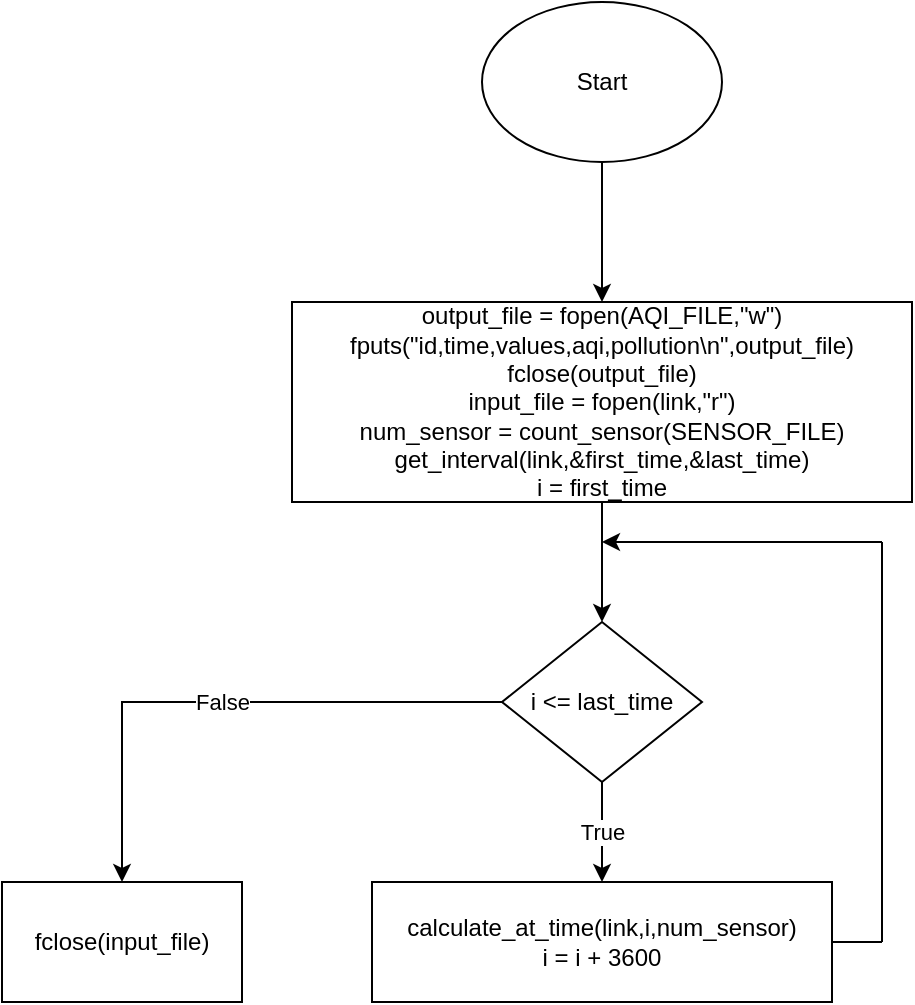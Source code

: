 <mxfile version="20.8.5" type="github">
  <diagram id="MGv-1iBuWloqpqh3Y2Iy" name="Page-1">
    <mxGraphModel dx="1276" dy="527" grid="1" gridSize="10" guides="1" tooltips="1" connect="1" arrows="1" fold="1" page="1" pageScale="1" pageWidth="850" pageHeight="1100" math="0" shadow="0">
      <root>
        <mxCell id="0" />
        <mxCell id="1" parent="0" />
        <mxCell id="b6pIUQBmjchdlFa7ZCFq-53" value="" style="edgeStyle=orthogonalEdgeStyle;rounded=0;orthogonalLoop=1;jettySize=auto;html=1;" edge="1" parent="1" source="b6pIUQBmjchdlFa7ZCFq-51" target="b6pIUQBmjchdlFa7ZCFq-52">
          <mxGeometry relative="1" as="geometry" />
        </mxCell>
        <mxCell id="b6pIUQBmjchdlFa7ZCFq-51" value="Start" style="ellipse;whiteSpace=wrap;html=1;" vertex="1" parent="1">
          <mxGeometry x="360" y="10" width="120" height="80" as="geometry" />
        </mxCell>
        <mxCell id="b6pIUQBmjchdlFa7ZCFq-55" value="" style="edgeStyle=orthogonalEdgeStyle;rounded=0;orthogonalLoop=1;jettySize=auto;html=1;" edge="1" parent="1" source="b6pIUQBmjchdlFa7ZCFq-52" target="b6pIUQBmjchdlFa7ZCFq-54">
          <mxGeometry relative="1" as="geometry" />
        </mxCell>
        <mxCell id="b6pIUQBmjchdlFa7ZCFq-52" value="output_file = fopen(AQI_FILE,&quot;w&quot;)&lt;br&gt;fputs(&quot;id,time,values,aqi,pollution\n&quot;,output_file)&lt;br&gt;fclose(output_file)&lt;br&gt;input_file = fopen(link,&quot;r&quot;)&lt;br&gt;num_sensor = count_sensor(SENSOR_FILE)&lt;br&gt;get_interval(link,&amp;amp;first_time,&amp;amp;last_time)&lt;br&gt;i = first_time" style="whiteSpace=wrap;html=1;" vertex="1" parent="1">
          <mxGeometry x="265" y="160" width="310" height="100" as="geometry" />
        </mxCell>
        <mxCell id="b6pIUQBmjchdlFa7ZCFq-59" value="True" style="edgeStyle=orthogonalEdgeStyle;rounded=0;orthogonalLoop=1;jettySize=auto;html=1;" edge="1" parent="1" source="b6pIUQBmjchdlFa7ZCFq-54" target="b6pIUQBmjchdlFa7ZCFq-58">
          <mxGeometry relative="1" as="geometry" />
        </mxCell>
        <mxCell id="b6pIUQBmjchdlFa7ZCFq-66" value="False" style="edgeStyle=orthogonalEdgeStyle;rounded=0;orthogonalLoop=1;jettySize=auto;html=1;" edge="1" parent="1" source="b6pIUQBmjchdlFa7ZCFq-54" target="b6pIUQBmjchdlFa7ZCFq-65">
          <mxGeometry relative="1" as="geometry" />
        </mxCell>
        <mxCell id="b6pIUQBmjchdlFa7ZCFq-54" value="i &amp;lt;= last_time" style="rhombus;whiteSpace=wrap;html=1;" vertex="1" parent="1">
          <mxGeometry x="370" y="320" width="100" height="80" as="geometry" />
        </mxCell>
        <mxCell id="b6pIUQBmjchdlFa7ZCFq-58" value="calculate_at_time(link,i,num_sensor)&lt;br&gt;i = i + 3600&lt;br&gt;" style="whiteSpace=wrap;html=1;" vertex="1" parent="1">
          <mxGeometry x="305" y="450" width="230" height="60" as="geometry" />
        </mxCell>
        <mxCell id="b6pIUQBmjchdlFa7ZCFq-60" value="" style="endArrow=none;html=1;rounded=0;exitX=1;exitY=0.5;exitDx=0;exitDy=0;" edge="1" parent="1" source="b6pIUQBmjchdlFa7ZCFq-58">
          <mxGeometry width="50" height="50" relative="1" as="geometry">
            <mxPoint x="620" y="480" as="sourcePoint" />
            <mxPoint x="560" y="480" as="targetPoint" />
          </mxGeometry>
        </mxCell>
        <mxCell id="b6pIUQBmjchdlFa7ZCFq-61" value="" style="endArrow=none;html=1;rounded=0;" edge="1" parent="1">
          <mxGeometry width="50" height="50" relative="1" as="geometry">
            <mxPoint x="560" y="480" as="sourcePoint" />
            <mxPoint x="560" y="280" as="targetPoint" />
          </mxGeometry>
        </mxCell>
        <mxCell id="b6pIUQBmjchdlFa7ZCFq-62" value="" style="endArrow=classic;html=1;rounded=0;" edge="1" parent="1">
          <mxGeometry width="50" height="50" relative="1" as="geometry">
            <mxPoint x="560" y="280" as="sourcePoint" />
            <mxPoint x="420" y="280" as="targetPoint" />
          </mxGeometry>
        </mxCell>
        <mxCell id="b6pIUQBmjchdlFa7ZCFq-65" value="fclose(input_file)" style="whiteSpace=wrap;html=1;" vertex="1" parent="1">
          <mxGeometry x="120" y="450" width="120" height="60" as="geometry" />
        </mxCell>
      </root>
    </mxGraphModel>
  </diagram>
</mxfile>
